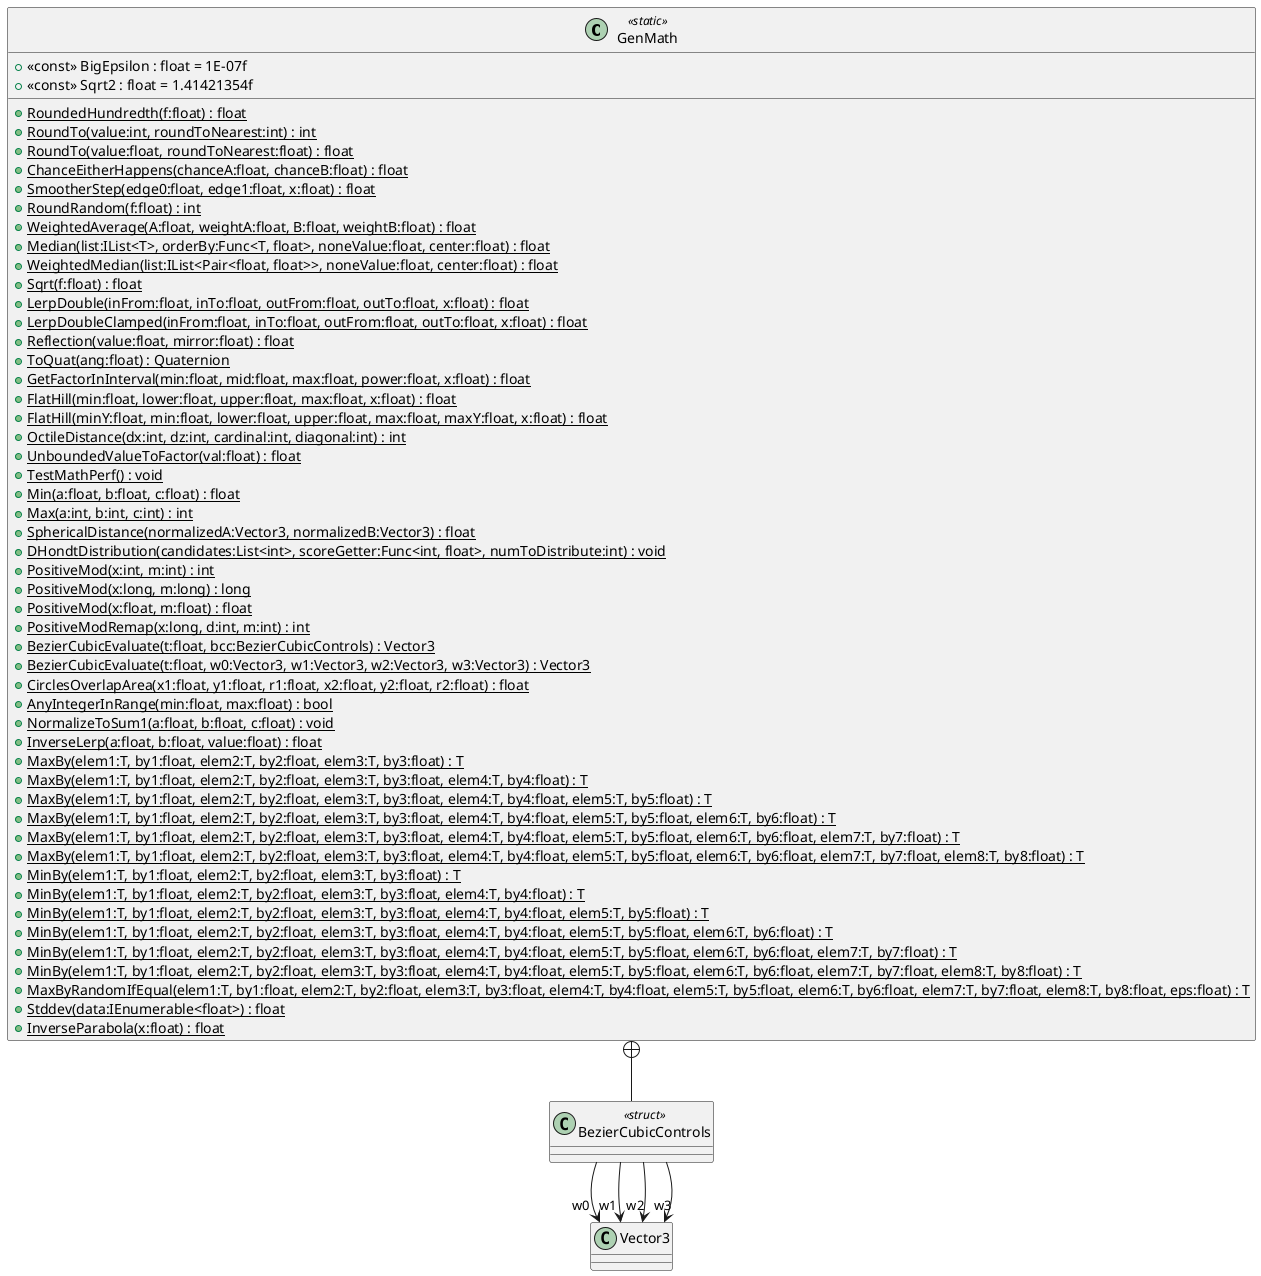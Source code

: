 @startuml
class GenMath <<static>> {
    + <<const>> BigEpsilon : float = 1E-07f
    + <<const>> Sqrt2 : float = 1.41421354f
    + {static} RoundedHundredth(f:float) : float
    + {static} RoundTo(value:int, roundToNearest:int) : int
    + {static} RoundTo(value:float, roundToNearest:float) : float
    + {static} ChanceEitherHappens(chanceA:float, chanceB:float) : float
    + {static} SmootherStep(edge0:float, edge1:float, x:float) : float
    + {static} RoundRandom(f:float) : int
    + {static} WeightedAverage(A:float, weightA:float, B:float, weightB:float) : float
    + {static} Median(list:IList<T>, orderBy:Func<T, float>, noneValue:float, center:float) : float
    + {static} WeightedMedian(list:IList<Pair<float, float>>, noneValue:float, center:float) : float
    + {static} Sqrt(f:float) : float
    + {static} LerpDouble(inFrom:float, inTo:float, outFrom:float, outTo:float, x:float) : float
    + {static} LerpDoubleClamped(inFrom:float, inTo:float, outFrom:float, outTo:float, x:float) : float
    + {static} Reflection(value:float, mirror:float) : float
    + {static} ToQuat(ang:float) : Quaternion
    + {static} GetFactorInInterval(min:float, mid:float, max:float, power:float, x:float) : float
    + {static} FlatHill(min:float, lower:float, upper:float, max:float, x:float) : float
    + {static} FlatHill(minY:float, min:float, lower:float, upper:float, max:float, maxY:float, x:float) : float
    + {static} OctileDistance(dx:int, dz:int, cardinal:int, diagonal:int) : int
    + {static} UnboundedValueToFactor(val:float) : float
    + {static} TestMathPerf() : void
    + {static} Min(a:float, b:float, c:float) : float
    + {static} Max(a:int, b:int, c:int) : int
    + {static} SphericalDistance(normalizedA:Vector3, normalizedB:Vector3) : float
    + {static} DHondtDistribution(candidates:List<int>, scoreGetter:Func<int, float>, numToDistribute:int) : void
    + {static} PositiveMod(x:int, m:int) : int
    + {static} PositiveMod(x:long, m:long) : long
    + {static} PositiveMod(x:float, m:float) : float
    + {static} PositiveModRemap(x:long, d:int, m:int) : int
    + {static} BezierCubicEvaluate(t:float, bcc:BezierCubicControls) : Vector3
    + {static} BezierCubicEvaluate(t:float, w0:Vector3, w1:Vector3, w2:Vector3, w3:Vector3) : Vector3
    + {static} CirclesOverlapArea(x1:float, y1:float, r1:float, x2:float, y2:float, r2:float) : float
    + {static} AnyIntegerInRange(min:float, max:float) : bool
    + {static} NormalizeToSum1(a:float, b:float, c:float) : void
    + {static} InverseLerp(a:float, b:float, value:float) : float
    + {static} MaxBy(elem1:T, by1:float, elem2:T, by2:float, elem3:T, by3:float) : T
    + {static} MaxBy(elem1:T, by1:float, elem2:T, by2:float, elem3:T, by3:float, elem4:T, by4:float) : T
    + {static} MaxBy(elem1:T, by1:float, elem2:T, by2:float, elem3:T, by3:float, elem4:T, by4:float, elem5:T, by5:float) : T
    + {static} MaxBy(elem1:T, by1:float, elem2:T, by2:float, elem3:T, by3:float, elem4:T, by4:float, elem5:T, by5:float, elem6:T, by6:float) : T
    + {static} MaxBy(elem1:T, by1:float, elem2:T, by2:float, elem3:T, by3:float, elem4:T, by4:float, elem5:T, by5:float, elem6:T, by6:float, elem7:T, by7:float) : T
    + {static} MaxBy(elem1:T, by1:float, elem2:T, by2:float, elem3:T, by3:float, elem4:T, by4:float, elem5:T, by5:float, elem6:T, by6:float, elem7:T, by7:float, elem8:T, by8:float) : T
    + {static} MinBy(elem1:T, by1:float, elem2:T, by2:float, elem3:T, by3:float) : T
    + {static} MinBy(elem1:T, by1:float, elem2:T, by2:float, elem3:T, by3:float, elem4:T, by4:float) : T
    + {static} MinBy(elem1:T, by1:float, elem2:T, by2:float, elem3:T, by3:float, elem4:T, by4:float, elem5:T, by5:float) : T
    + {static} MinBy(elem1:T, by1:float, elem2:T, by2:float, elem3:T, by3:float, elem4:T, by4:float, elem5:T, by5:float, elem6:T, by6:float) : T
    + {static} MinBy(elem1:T, by1:float, elem2:T, by2:float, elem3:T, by3:float, elem4:T, by4:float, elem5:T, by5:float, elem6:T, by6:float, elem7:T, by7:float) : T
    + {static} MinBy(elem1:T, by1:float, elem2:T, by2:float, elem3:T, by3:float, elem4:T, by4:float, elem5:T, by5:float, elem6:T, by6:float, elem7:T, by7:float, elem8:T, by8:float) : T
    + {static} MaxByRandomIfEqual(elem1:T, by1:float, elem2:T, by2:float, elem3:T, by3:float, elem4:T, by4:float, elem5:T, by5:float, elem6:T, by6:float, elem7:T, by7:float, elem8:T, by8:float, eps:float) : T
    + {static} Stddev(data:IEnumerable<float>) : float
    + {static} InverseParabola(x:float) : float
}
class BezierCubicControls <<struct>> {
}
GenMath +-- BezierCubicControls
BezierCubicControls --> "w0" Vector3
BezierCubicControls --> "w1" Vector3
BezierCubicControls --> "w2" Vector3
BezierCubicControls --> "w3" Vector3
@enduml
